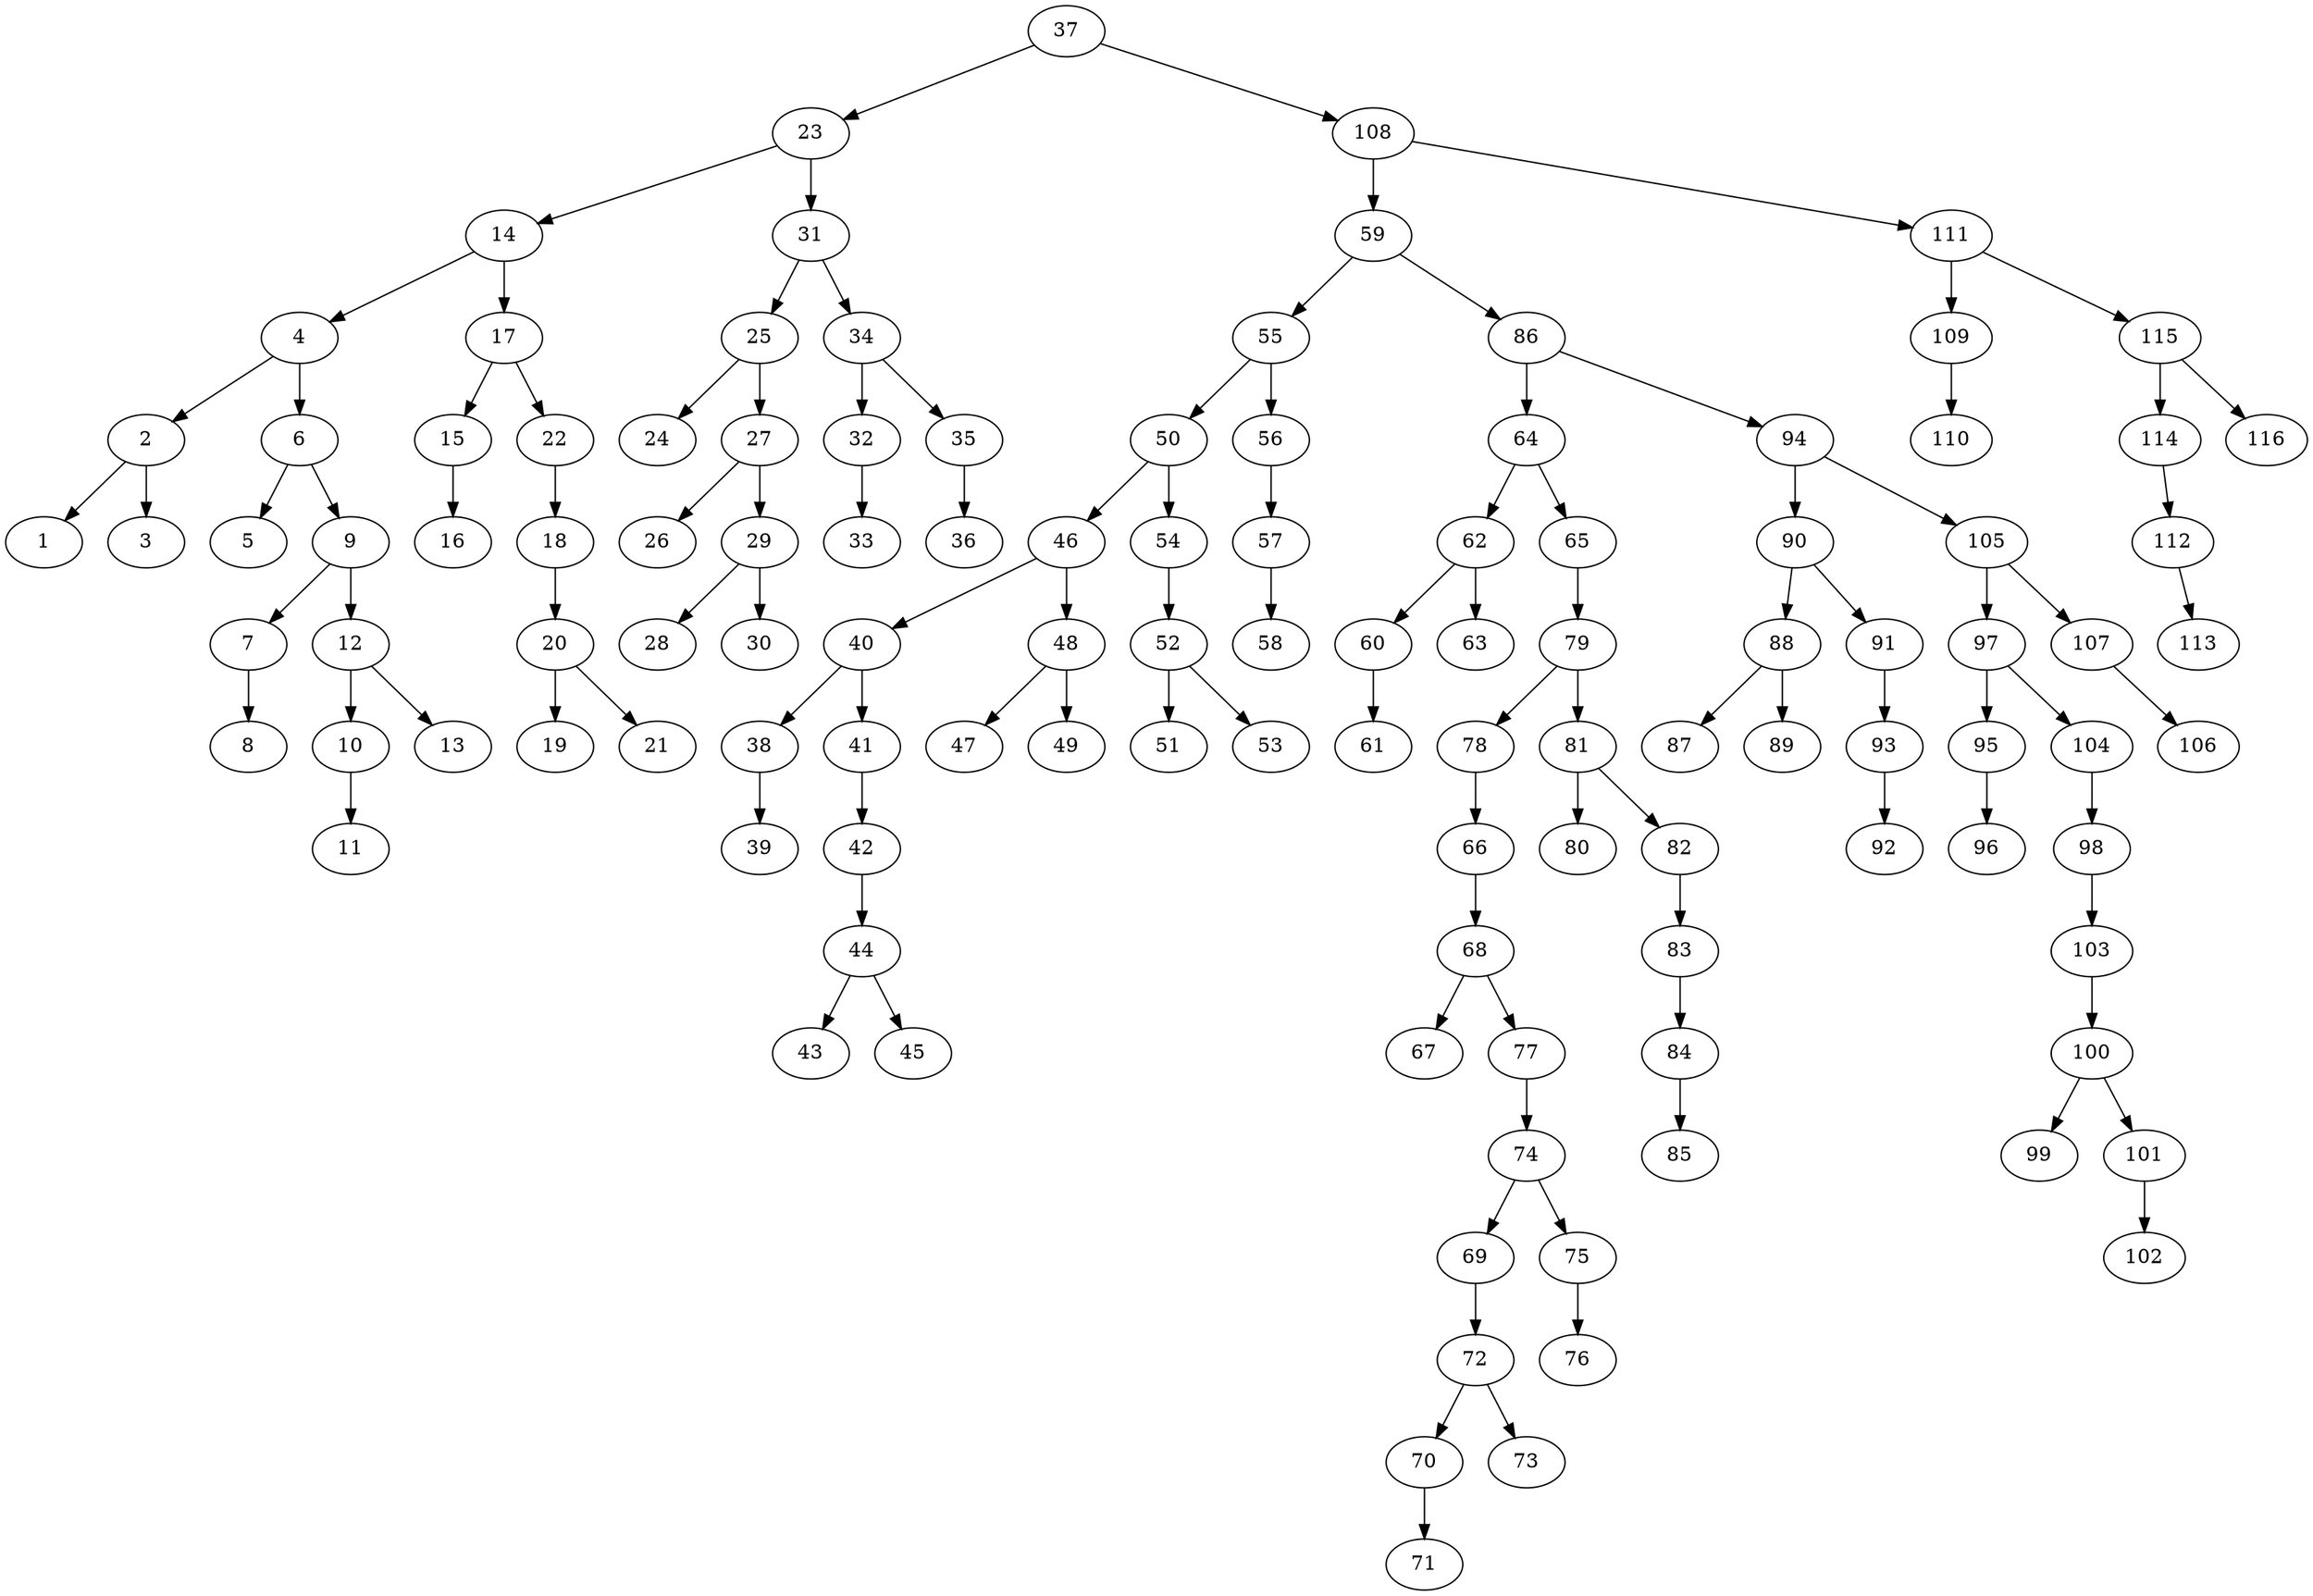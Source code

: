 digraph M{
p37 [label="37"];
p23 [label="23"];
p108 [label="108"];
p14 [label="14"];
p31 [label="31"];
p59 [label="59"];
p111 [label="111"];
p4 [label="4"];
p17 [label="17"];
p25 [label="25"];
p34 [label="34"];
p55 [label="55"];
p86 [label="86"];
p109 [label="109"];
p115 [label="115"];
p2 [label="2"];
p6 [label="6"];
p15 [label="15"];
p22 [label="22"];
p24 [label="24"];
p27 [label="27"];
p32 [label="32"];
p35 [label="35"];
p50 [label="50"];
p56 [label="56"];
p64 [label="64"];
p94 [label="94"];
p110 [label="110"];
p114 [label="114"];
p116 [label="116"];
p1 [label="1"];
p3 [label="3"];
p5 [label="5"];
p9 [label="9"];
p16 [label="16"];
p18 [label="18"];
p26 [label="26"];
p29 [label="29"];
p33 [label="33"];
p36 [label="36"];
p46 [label="46"];
p54 [label="54"];
p57 [label="57"];
p62 [label="62"];
p65 [label="65"];
p90 [label="90"];
p105 [label="105"];
p112 [label="112"];
p7 [label="7"];
p12 [label="12"];
p20 [label="20"];
p28 [label="28"];
p30 [label="30"];
p40 [label="40"];
p48 [label="48"];
p52 [label="52"];
p58 [label="58"];
p60 [label="60"];
p63 [label="63"];
p79 [label="79"];
p88 [label="88"];
p91 [label="91"];
p97 [label="97"];
p107 [label="107"];
p113 [label="113"];
p8 [label="8"];
p10 [label="10"];
p13 [label="13"];
p19 [label="19"];
p21 [label="21"];
p38 [label="38"];
p41 [label="41"];
p47 [label="47"];
p49 [label="49"];
p51 [label="51"];
p53 [label="53"];
p61 [label="61"];
p78 [label="78"];
p81 [label="81"];
p87 [label="87"];
p89 [label="89"];
p93 [label="93"];
p95 [label="95"];
p104 [label="104"];
p106 [label="106"];
p11 [label="11"];
p39 [label="39"];
p42 [label="42"];
p66 [label="66"];
p80 [label="80"];
p82 [label="82"];
p92 [label="92"];
p96 [label="96"];
p98 [label="98"];
p44 [label="44"];
p68 [label="68"];
p83 [label="83"];
p103 [label="103"];
p43 [label="43"];
p45 [label="45"];
p67 [label="67"];
p77 [label="77"];
p84 [label="84"];
p100 [label="100"];
p74 [label="74"];
p85 [label="85"];
p99 [label="99"];
p101 [label="101"];
p69 [label="69"];
p75 [label="75"];
p102 [label="102"];
p72 [label="72"];
p76 [label="76"];
p70 [label="70"];
p73 [label="73"];
p71 [label="71"];

p37->p23
p37->p108
p23->p14
p23->p31
p108->p59
p108->p111
p14->p4
p14->p17
p31->p25
p31->p34
p59->p55
p59->p86
p111->p109
p111->p115
p4->p2
p4->p6
p17->p15
p17->p22
p25->p24
p25->p27
p34->p32
p34->p35
p55->p50
p55->p56
p86->p64
p86->p94
p109->p110
p115->p114
p115->p116
p2->p1
p2->p3
p6->p5
p6->p9
p15->p16
p22->p18
p27->p26
p27->p29
p32->p33
p35->p36
p50->p46
p50->p54
p56->p57
p64->p62
p64->p65
p94->p90
p94->p105
p114->p112
p9->p7
p9->p12
p18->p20
p29->p28
p29->p30
p46->p40
p46->p48
p54->p52
p57->p58
p62->p60
p62->p63
p65->p79
p90->p88
p90->p91
p105->p97
p105->p107
p112->p113
p7->p8
p12->p10
p12->p13
p20->p19
p20->p21
p40->p38
p40->p41
p48->p47
p48->p49
p52->p51
p52->p53
p60->p61
p79->p78
p79->p81
p88->p87
p88->p89
p91->p93
p97->p95
p97->p104
p107->p106
p10->p11
p38->p39
p41->p42
p78->p66
p81->p80
p81->p82
p93->p92
p95->p96
p104->p98
p42->p44
p66->p68
p82->p83
p98->p103
p44->p43
p44->p45
p68->p67
p68->p77
p83->p84
p103->p100
p77->p74
p84->p85
p100->p99
p100->p101
p74->p69
p74->p75
p101->p102
p69->p72
p75->p76
p72->p70
p72->p73
p70->p71
}
